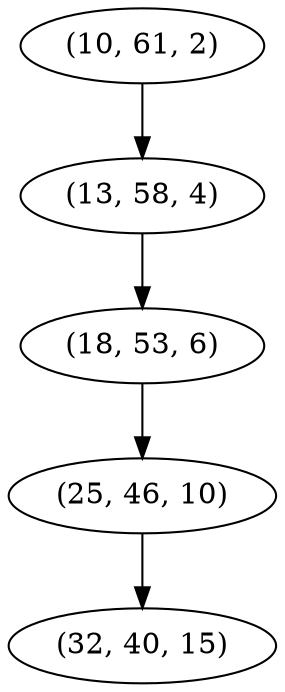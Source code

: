 digraph tree {
    "(10, 61, 2)";
    "(13, 58, 4)";
    "(18, 53, 6)";
    "(25, 46, 10)";
    "(32, 40, 15)";
    "(10, 61, 2)" -> "(13, 58, 4)";
    "(13, 58, 4)" -> "(18, 53, 6)";
    "(18, 53, 6)" -> "(25, 46, 10)";
    "(25, 46, 10)" -> "(32, 40, 15)";
}
